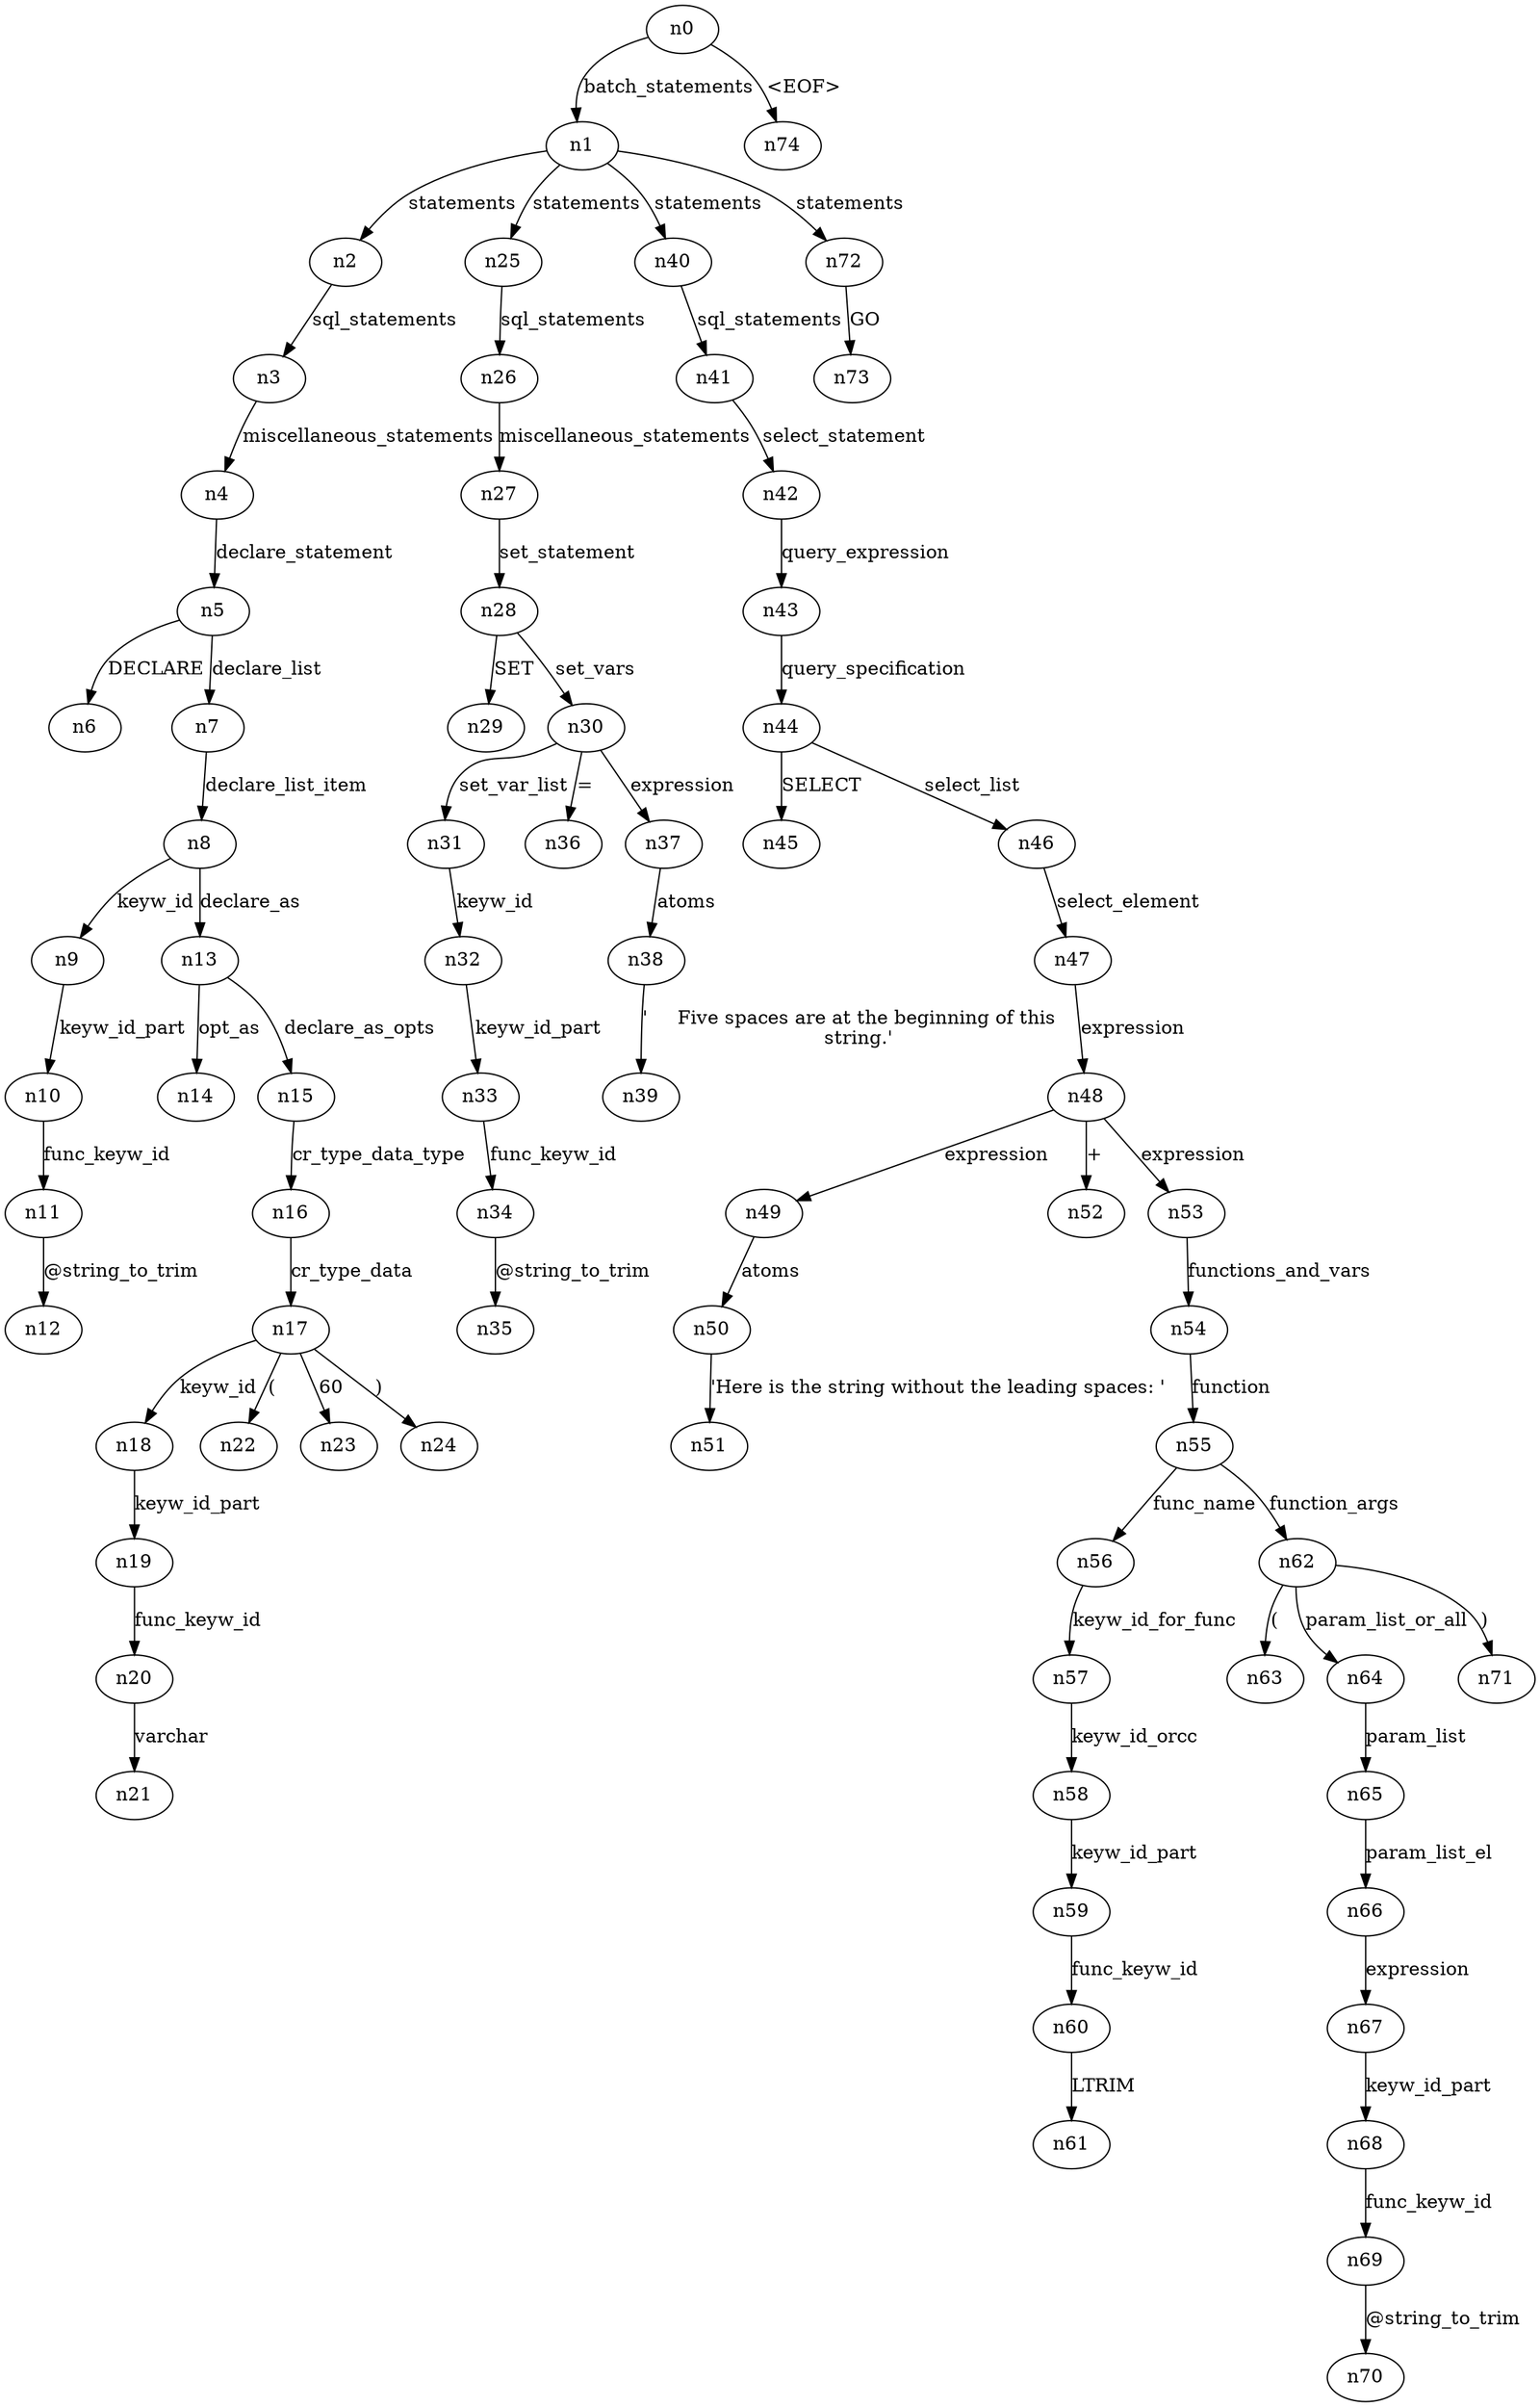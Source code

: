 digraph ParseTree {
  n0 -> n1 [label="batch_statements"];
  n1 -> n2 [label="statements"];
  n2 -> n3 [label="sql_statements"];
  n3 -> n4 [label="miscellaneous_statements"];
  n4 -> n5 [label="declare_statement"];
  n5 -> n6 [label="DECLARE"];
  n5 -> n7 [label="declare_list"];
  n7 -> n8 [label="declare_list_item"];
  n8 -> n9 [label="keyw_id"];
  n9 -> n10 [label="keyw_id_part"];
  n10 -> n11 [label="func_keyw_id"];
  n11 -> n12 [label="@string_to_trim"];
  n8 -> n13 [label="declare_as"];
  n13 -> n14 [label="opt_as"];
  n13 -> n15 [label="declare_as_opts"];
  n15 -> n16 [label="cr_type_data_type"];
  n16 -> n17 [label="cr_type_data"];
  n17 -> n18 [label="keyw_id"];
  n18 -> n19 [label="keyw_id_part"];
  n19 -> n20 [label="func_keyw_id"];
  n20 -> n21 [label="varchar"];
  n17 -> n22 [label="("];
  n17 -> n23 [label="60"];
  n17 -> n24 [label=")"];
  n1 -> n25 [label="statements"];
  n25 -> n26 [label="sql_statements"];
  n26 -> n27 [label="miscellaneous_statements"];
  n27 -> n28 [label="set_statement"];
  n28 -> n29 [label="SET"];
  n28 -> n30 [label="set_vars"];
  n30 -> n31 [label="set_var_list"];
  n31 -> n32 [label="keyw_id"];
  n32 -> n33 [label="keyw_id_part"];
  n33 -> n34 [label="func_keyw_id"];
  n34 -> n35 [label="@string_to_trim"];
  n30 -> n36 [label="="];
  n30 -> n37 [label="expression"];
  n37 -> n38 [label="atoms"];
  n38 -> n39 [label="'     Five spaces are at the beginning of this
   string.'"];
  n1 -> n40 [label="statements"];
  n40 -> n41 [label="sql_statements"];
  n41 -> n42 [label="select_statement"];
  n42 -> n43 [label="query_expression"];
  n43 -> n44 [label="query_specification"];
  n44 -> n45 [label="SELECT"];
  n44 -> n46 [label="select_list"];
  n46 -> n47 [label="select_element"];
  n47 -> n48 [label="expression"];
  n48 -> n49 [label="expression"];
  n49 -> n50 [label="atoms"];
  n50 -> n51 [label="'Here is the string without the leading spaces: '"];
  n48 -> n52 [label="+"];
  n48 -> n53 [label="expression"];
  n53 -> n54 [label="functions_and_vars"];
  n54 -> n55 [label="function"];
  n55 -> n56 [label="func_name"];
  n56 -> n57 [label="keyw_id_for_func"];
  n57 -> n58 [label="keyw_id_orcc"];
  n58 -> n59 [label="keyw_id_part"];
  n59 -> n60 [label="func_keyw_id"];
  n60 -> n61 [label="LTRIM"];
  n55 -> n62 [label="function_args"];
  n62 -> n63 [label="("];
  n62 -> n64 [label="param_list_or_all"];
  n64 -> n65 [label="param_list"];
  n65 -> n66 [label="param_list_el"];
  n66 -> n67 [label="expression"];
  n67 -> n68 [label="keyw_id_part"];
  n68 -> n69 [label="func_keyw_id"];
  n69 -> n70 [label="@string_to_trim"];
  n62 -> n71 [label=")"];
  n1 -> n72 [label="statements"];
  n72 -> n73 [label="GO"];
  n0 -> n74 [label="<EOF>"];
}